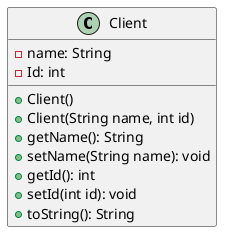 @startuml

class Client {
- name: String
- Id: int

+ Client()
+ Client(String name, int id)
+ getName(): String
+ setName(String name): void
+ getId(): int
+ setId(int id): void
+ toString(): String
}

@enduml